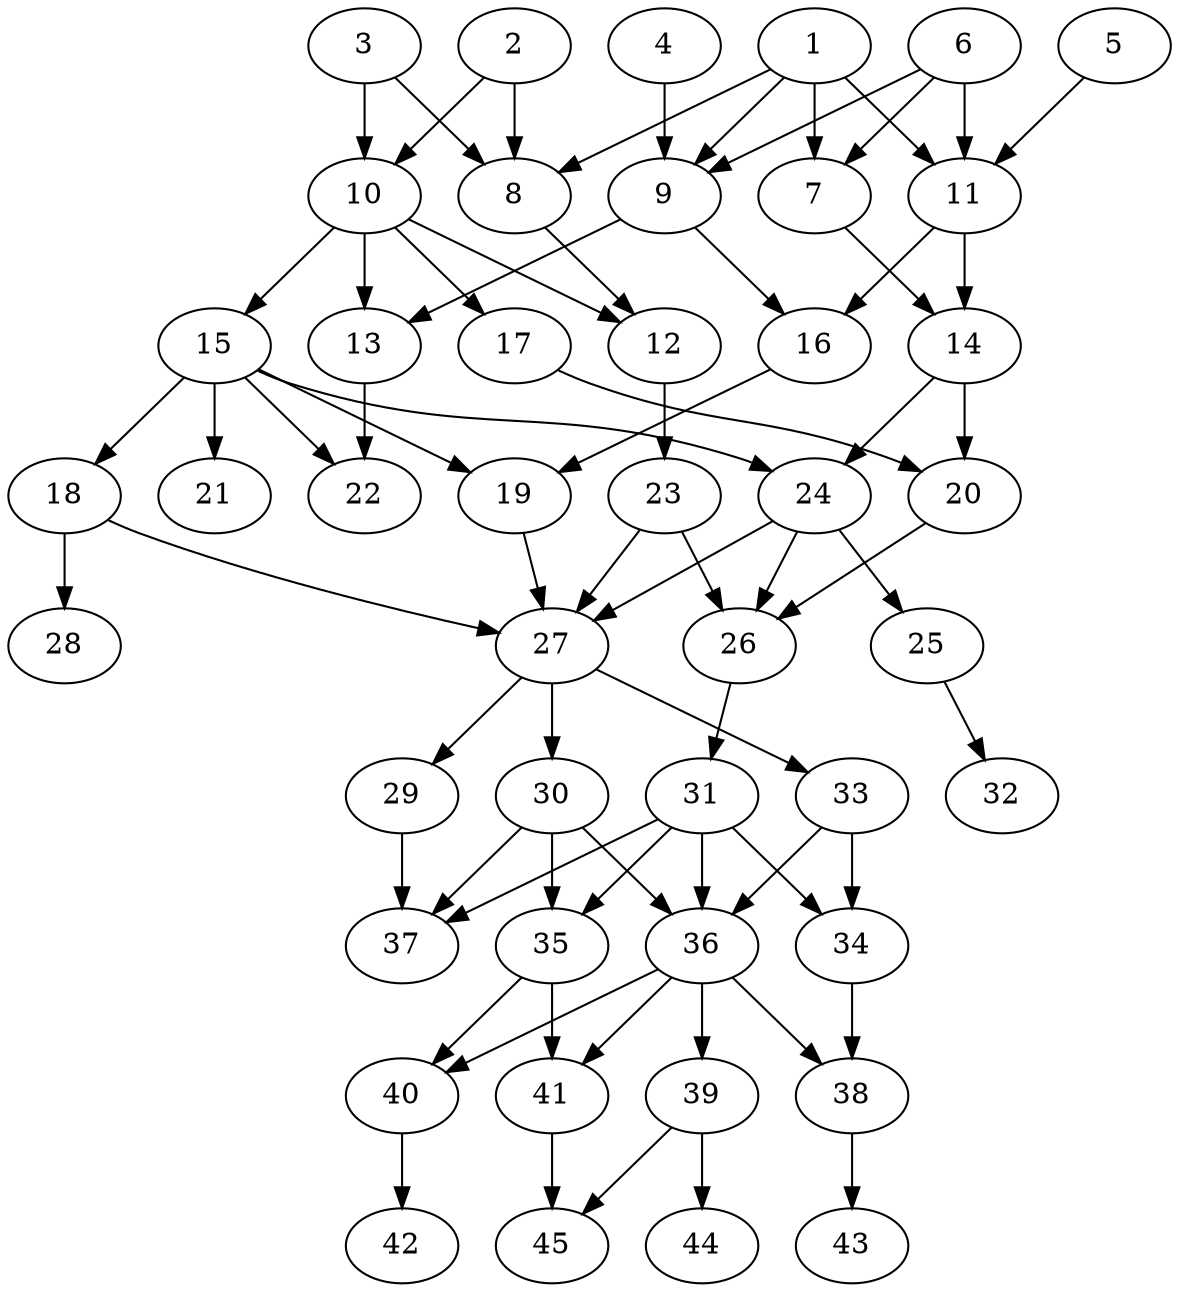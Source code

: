 // DAG automatically generated by daggen at Thu Oct  3 14:07:24 2019
// ./daggen --dot -n 45 --ccr 0.5 --fat 0.5 --regular 0.7 --density 0.5 --mindata 5242880 --maxdata 52428800 
digraph G {
  1 [size="63148032", alpha="0.11", expect_size="31574016"] 
  1 -> 7 [size ="31574016"]
  1 -> 8 [size ="31574016"]
  1 -> 9 [size ="31574016"]
  1 -> 11 [size ="31574016"]
  2 [size="96376832", alpha="0.05", expect_size="48188416"] 
  2 -> 8 [size ="48188416"]
  2 -> 10 [size ="48188416"]
  3 [size="43452416", alpha="0.02", expect_size="21726208"] 
  3 -> 8 [size ="21726208"]
  3 -> 10 [size ="21726208"]
  4 [size="13285376", alpha="0.05", expect_size="6642688"] 
  4 -> 9 [size ="6642688"]
  5 [size="34152448", alpha="0.03", expect_size="17076224"] 
  5 -> 11 [size ="17076224"]
  6 [size="60755968", alpha="0.04", expect_size="30377984"] 
  6 -> 7 [size ="30377984"]
  6 -> 9 [size ="30377984"]
  6 -> 11 [size ="30377984"]
  7 [size="15828992", alpha="0.16", expect_size="7914496"] 
  7 -> 14 [size ="7914496"]
  8 [size="45443072", alpha="0.04", expect_size="22721536"] 
  8 -> 12 [size ="22721536"]
  9 [size="21819392", alpha="0.07", expect_size="10909696"] 
  9 -> 13 [size ="10909696"]
  9 -> 16 [size ="10909696"]
  10 [size="65536000", alpha="0.11", expect_size="32768000"] 
  10 -> 12 [size ="32768000"]
  10 -> 13 [size ="32768000"]
  10 -> 15 [size ="32768000"]
  10 -> 17 [size ="32768000"]
  11 [size="15572992", alpha="0.09", expect_size="7786496"] 
  11 -> 14 [size ="7786496"]
  11 -> 16 [size ="7786496"]
  12 [size="69253120", alpha="0.11", expect_size="34626560"] 
  12 -> 23 [size ="34626560"]
  13 [size="90589184", alpha="0.18", expect_size="45294592"] 
  13 -> 22 [size ="45294592"]
  14 [size="100186112", alpha="0.19", expect_size="50093056"] 
  14 -> 20 [size ="50093056"]
  14 -> 24 [size ="50093056"]
  15 [size="30892032", alpha="0.06", expect_size="15446016"] 
  15 -> 18 [size ="15446016"]
  15 -> 19 [size ="15446016"]
  15 -> 21 [size ="15446016"]
  15 -> 22 [size ="15446016"]
  15 -> 24 [size ="15446016"]
  16 [size="47147008", alpha="0.03", expect_size="23573504"] 
  16 -> 19 [size ="23573504"]
  17 [size="64208896", alpha="0.15", expect_size="32104448"] 
  17 -> 20 [size ="32104448"]
  18 [size="45774848", alpha="0.00", expect_size="22887424"] 
  18 -> 27 [size ="22887424"]
  18 -> 28 [size ="22887424"]
  19 [size="62670848", alpha="0.04", expect_size="31335424"] 
  19 -> 27 [size ="31335424"]
  20 [size="97032192", alpha="0.08", expect_size="48516096"] 
  20 -> 26 [size ="48516096"]
  21 [size="54652928", alpha="0.04", expect_size="27326464"] 
  22 [size="95666176", alpha="0.19", expect_size="47833088"] 
  23 [size="52131840", alpha="0.20", expect_size="26065920"] 
  23 -> 26 [size ="26065920"]
  23 -> 27 [size ="26065920"]
  24 [size="44554240", alpha="0.01", expect_size="22277120"] 
  24 -> 25 [size ="22277120"]
  24 -> 26 [size ="22277120"]
  24 -> 27 [size ="22277120"]
  25 [size="39606272", alpha="0.08", expect_size="19803136"] 
  25 -> 32 [size ="19803136"]
  26 [size="69754880", alpha="0.06", expect_size="34877440"] 
  26 -> 31 [size ="34877440"]
  27 [size="83716096", alpha="0.04", expect_size="41858048"] 
  27 -> 29 [size ="41858048"]
  27 -> 30 [size ="41858048"]
  27 -> 33 [size ="41858048"]
  28 [size="60547072", alpha="0.10", expect_size="30273536"] 
  29 [size="62339072", alpha="0.18", expect_size="31169536"] 
  29 -> 37 [size ="31169536"]
  30 [size="79808512", alpha="0.18", expect_size="39904256"] 
  30 -> 35 [size ="39904256"]
  30 -> 36 [size ="39904256"]
  30 -> 37 [size ="39904256"]
  31 [size="25513984", alpha="0.20", expect_size="12756992"] 
  31 -> 34 [size ="12756992"]
  31 -> 35 [size ="12756992"]
  31 -> 36 [size ="12756992"]
  31 -> 37 [size ="12756992"]
  32 [size="46489600", alpha="0.13", expect_size="23244800"] 
  33 [size="39888896", alpha="0.04", expect_size="19944448"] 
  33 -> 34 [size ="19944448"]
  33 -> 36 [size ="19944448"]
  34 [size="38674432", alpha="0.13", expect_size="19337216"] 
  34 -> 38 [size ="19337216"]
  35 [size="45649920", alpha="0.07", expect_size="22824960"] 
  35 -> 40 [size ="22824960"]
  35 -> 41 [size ="22824960"]
  36 [size="84482048", alpha="0.09", expect_size="42241024"] 
  36 -> 38 [size ="42241024"]
  36 -> 39 [size ="42241024"]
  36 -> 40 [size ="42241024"]
  36 -> 41 [size ="42241024"]
  37 [size="16697344", alpha="0.02", expect_size="8348672"] 
  38 [size="36382720", alpha="0.02", expect_size="18191360"] 
  38 -> 43 [size ="18191360"]
  39 [size="84127744", alpha="0.14", expect_size="42063872"] 
  39 -> 44 [size ="42063872"]
  39 -> 45 [size ="42063872"]
  40 [size="76890112", alpha="0.04", expect_size="38445056"] 
  40 -> 42 [size ="38445056"]
  41 [size="69726208", alpha="0.03", expect_size="34863104"] 
  41 -> 45 [size ="34863104"]
  42 [size="67721216", alpha="0.00", expect_size="33860608"] 
  43 [size="35272704", alpha="0.06", expect_size="17636352"] 
  44 [size="52486144", alpha="0.20", expect_size="26243072"] 
  45 [size="20316160", alpha="0.19", expect_size="10158080"] 
}
